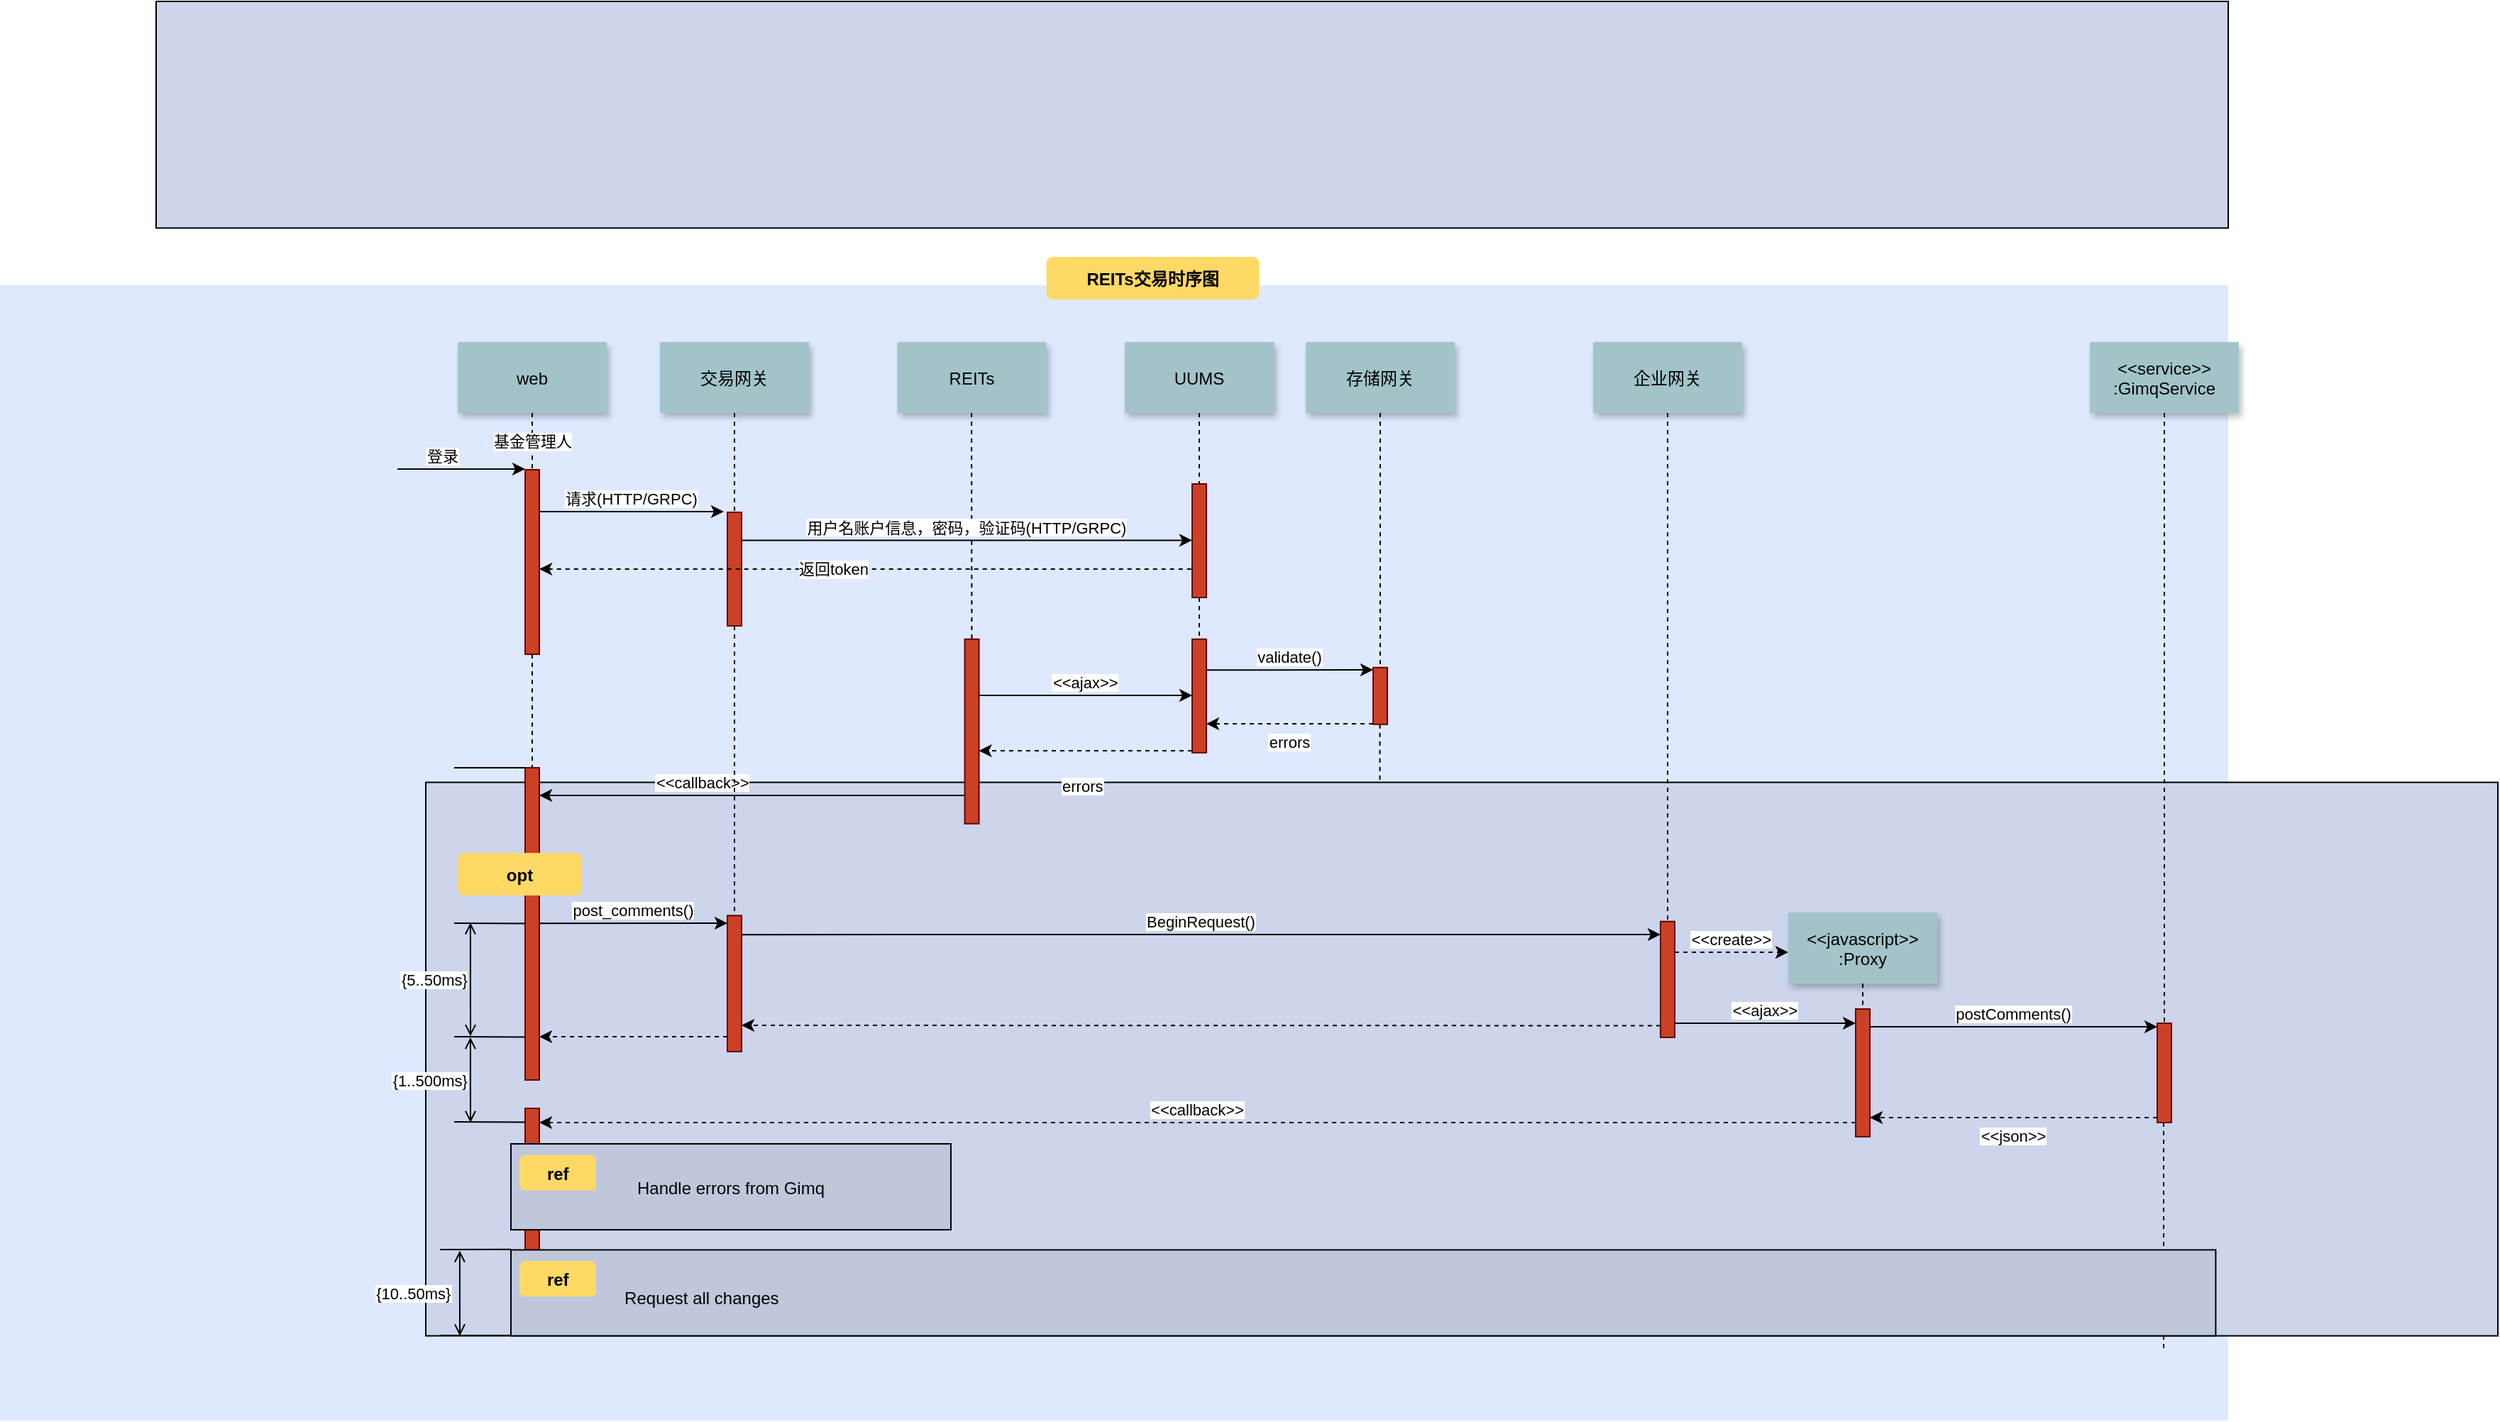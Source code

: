 <mxfile version="13.5.3" type="github" pages="2">
  <diagram name="Page-1" id="9361dd3d-8414-5efd-6122-117bd74ce7a7">
    <mxGraphModel dx="2476" dy="1528" grid="1" gridSize="10" guides="1" tooltips="1" connect="1" arrows="1" fold="1" page="0" pageScale="1.5" pageWidth="826" pageHeight="1169" background="#ffffff" math="0" shadow="0">
      <root>
        <mxCell id="0" />
        <mxCell id="1" parent="0" />
        <mxCell id="69" value="" style="fillColor=#DEE8FF;strokeColor=none" parent="1" vertex="1">
          <mxGeometry x="-170" y="20" width="1570" height="800" as="geometry" />
        </mxCell>
        <mxCell id="20" value="" style="fillColor=#CCD5EB" parent="1" vertex="1">
          <mxGeometry x="130" y="370.28" width="1460" height="390" as="geometry" />
        </mxCell>
        <mxCell id="81" value="" style="edgeStyle=elbowEdgeStyle;elbow=horizontal;endArrow=none;dashed=1" parent="1" edge="1">
          <mxGeometry x="1460" y="437.894" width="100" height="100" as="geometry">
            <mxPoint x="1354.5" y="610" as="sourcePoint" />
            <mxPoint x="1354.5" y="770" as="targetPoint" />
          </mxGeometry>
        </mxCell>
        <mxCell id="2" value="" style="fillColor=#CC4125;strokeColor=#660000" parent="1" vertex="1">
          <mxGeometry x="200" y="150" width="10" height="130" as="geometry" />
        </mxCell>
        <mxCell id="3" value="登录" style="edgeStyle=none;verticalLabelPosition=top;verticalAlign=bottom;labelPosition=left;align=right" parent="1" edge="1">
          <mxGeometry x="110" y="49.5" width="100" height="100" as="geometry">
            <mxPoint x="110" y="149.5" as="sourcePoint" />
            <mxPoint x="200" y="149.5" as="targetPoint" />
          </mxGeometry>
        </mxCell>
        <mxCell id="4" value="web" style="shadow=1;fillColor=#A2C4C9;strokeColor=none" parent="1" vertex="1">
          <mxGeometry x="152.5" y="60" width="105" height="50" as="geometry" />
        </mxCell>
        <mxCell id="6" value="" style="fillColor=#CC4125;strokeColor=#660000" parent="1" vertex="1">
          <mxGeometry x="342.5" y="180" width="10" height="80" as="geometry" />
        </mxCell>
        <mxCell id="7" value="交易网关" style="shadow=1;fillColor=#A2C4C9;strokeColor=none" parent="1" vertex="1">
          <mxGeometry x="295" y="60" width="105" height="50" as="geometry" />
        </mxCell>
        <mxCell id="8" value="" style="edgeStyle=none;endArrow=none;dashed=1" parent="1" source="7" target="6" edge="1">
          <mxGeometry x="272.335" y="165" width="100" height="100" as="geometry">
            <mxPoint x="347.259" y="110" as="sourcePoint" />
            <mxPoint x="347.576" y="165" as="targetPoint" />
          </mxGeometry>
        </mxCell>
        <mxCell id="9" value="请求(HTTP/GRPC)" style="edgeStyle=none;verticalLabelPosition=top;verticalAlign=bottom" parent="1" edge="1">
          <mxGeometry x="220" y="92" width="100" height="100" as="geometry">
            <mxPoint x="210" y="179.5" as="sourcePoint" />
            <mxPoint x="340" y="179.5" as="targetPoint" />
          </mxGeometry>
        </mxCell>
        <mxCell id="15" value="REITs" style="shadow=1;fillColor=#A2C4C9;strokeColor=none" parent="1" vertex="1">
          <mxGeometry x="462.284" y="60.0" width="105" height="50" as="geometry" />
        </mxCell>
        <mxCell id="17" value="" style="fillColor=#CC4125;strokeColor=#660000" parent="1" vertex="1">
          <mxGeometry x="509.784" y="269.394" width="10" height="130" as="geometry" />
        </mxCell>
        <mxCell id="21" value="" style="fillColor=#CC4125;strokeColor=#660000" parent="1" vertex="1">
          <mxGeometry x="670" y="269.394" width="10" height="80" as="geometry" />
        </mxCell>
        <mxCell id="22" value="UUMS" style="shadow=1;fillColor=#A2C4C9;strokeColor=none" parent="1" vertex="1">
          <mxGeometry x="622.5" y="60" width="105" height="50" as="geometry" />
        </mxCell>
        <mxCell id="23" value="" style="edgeStyle=none;endArrow=none;dashed=1" parent="1" source="YypcNVnMSKggXqCYCxA9-91" target="21" edge="1">
          <mxGeometry x="614.488" y="175.0" width="100" height="100" as="geometry">
            <mxPoint x="674.653" y="110" as="sourcePoint" />
            <mxPoint x="674.653" y="260" as="targetPoint" />
          </mxGeometry>
        </mxCell>
        <mxCell id="24" value="存储网关" style="shadow=1;fillColor=#A2C4C9;strokeColor=none" parent="1" vertex="1">
          <mxGeometry x="750" y="60" width="105" height="50" as="geometry" />
        </mxCell>
        <mxCell id="25" value="" style="edgeStyle=none;endArrow=none;dashed=1" parent="1" source="24" target="26" edge="1">
          <mxGeometry x="727.335" y="165" width="100" height="100" as="geometry">
            <mxPoint x="802.259" y="110" as="sourcePoint" />
            <mxPoint x="802.576" y="165" as="targetPoint" />
          </mxGeometry>
        </mxCell>
        <mxCell id="26" value="" style="fillColor=#CC4125;strokeColor=#660000" parent="1" vertex="1">
          <mxGeometry x="797.5" y="289.394" width="10" height="40" as="geometry" />
        </mxCell>
        <mxCell id="27" value="&lt;&lt;ajax&gt;&gt;" style="edgeStyle=elbowEdgeStyle;elbow=vertical;verticalLabelPosition=top;verticalAlign=bottom" parent="1" source="17" target="21" edge="1">
          <mxGeometry x="540" y="270" width="100" height="100" as="geometry">
            <mxPoint x="540" y="370" as="sourcePoint" />
            <mxPoint x="640" y="270" as="targetPoint" />
            <Array as="points">
              <mxPoint x="600" y="309" />
              <mxPoint x="590" y="270" />
            </Array>
          </mxGeometry>
        </mxCell>
        <mxCell id="28" value="errors" style="edgeStyle=elbowEdgeStyle;elbow=vertical;dashed=1;verticalLabelPosition=bottom;verticalAlign=top" parent="1" source="21" target="17" edge="1">
          <mxGeometry width="100" height="100" as="geometry">
            <mxPoint x="529.784" y="280" as="sourcePoint" />
            <mxPoint x="680" y="280" as="targetPoint" />
            <Array as="points">
              <mxPoint x="593" y="348" />
            </Array>
            <mxPoint x="-2" y="12" as="offset" />
          </mxGeometry>
        </mxCell>
        <mxCell id="30" value="企业网关" style="shadow=1;fillColor=#A2C4C9;strokeColor=none" parent="1" vertex="1">
          <mxGeometry x="952.5" y="60" width="105" height="50" as="geometry" />
        </mxCell>
        <mxCell id="33" value="" style="edgeStyle=elbowEdgeStyle;elbow=horizontal;endArrow=none;dashed=1" parent="1" source="4" target="2" edge="1">
          <mxGeometry x="230.0" y="310" width="100" height="100" as="geometry">
            <mxPoint x="230.0" y="410" as="sourcePoint" />
            <mxPoint x="330" y="310" as="targetPoint" />
          </mxGeometry>
        </mxCell>
        <mxCell id="YypcNVnMSKggXqCYCxA9-98" value="&lt;span style=&quot;text-align: right&quot;&gt;基金管理人&lt;/span&gt;" style="edgeLabel;html=1;align=center;verticalAlign=middle;resizable=0;points=[];" vertex="1" connectable="0" parent="33">
          <mxGeometry relative="1" as="geometry">
            <mxPoint x="-0.1" as="offset" />
          </mxGeometry>
        </mxCell>
        <mxCell id="34" value="validate()" style="edgeStyle=elbowEdgeStyle;elbow=vertical;verticalLabelPosition=top;verticalAlign=bottom" parent="1" edge="1">
          <mxGeometry x="550" y="261.736" width="100" height="100" as="geometry">
            <mxPoint x="680" y="291.13" as="sourcePoint" />
            <mxPoint x="797.5" y="291.13" as="targetPoint" />
            <Array as="points" />
          </mxGeometry>
        </mxCell>
        <mxCell id="35" value="errors" style="edgeStyle=elbowEdgeStyle;elbow=vertical;dashed=1;verticalLabelPosition=bottom;verticalAlign=top" parent="1" edge="1">
          <mxGeometry x="560" y="309.653" width="100" height="100" as="geometry">
            <mxPoint x="797.5" y="329.047" as="sourcePoint" />
            <mxPoint x="680" y="329.047" as="targetPoint" />
            <Array as="points" />
          </mxGeometry>
        </mxCell>
        <mxCell id="38" value="" style="edgeStyle=elbowEdgeStyle;elbow=horizontal;endArrow=none;dashed=1" parent="1" edge="1">
          <mxGeometry x="932.259" y="240" width="100" height="100" as="geometry">
            <mxPoint x="802.259" y="329.394" as="sourcePoint" />
            <mxPoint x="802.259" y="370" as="targetPoint" />
            <Array as="points">
              <mxPoint x="802.259" y="350" />
            </Array>
          </mxGeometry>
        </mxCell>
        <mxCell id="42" value="" style="fillColor=#CC4125;strokeColor=#660000" parent="1" vertex="1">
          <mxGeometry x="200" y="360" width="10" height="220" as="geometry" />
        </mxCell>
        <mxCell id="43" value="             &lt;&lt;callback&gt;&gt;                                " style="edgeStyle=elbowEdgeStyle;elbow=vertical;dashed=0;verticalLabelPosition=top;verticalAlign=bottom;align=right" parent="1" source="17" target="42" edge="1">
          <mxGeometry x="190" y="329.759" width="100" height="100" as="geometry">
            <mxPoint x="500" y="310" as="sourcePoint" />
            <mxPoint x="220" y="370" as="targetPoint" />
            <Array as="points" />
          </mxGeometry>
        </mxCell>
        <mxCell id="44" value="" style="edgeStyle=none;dashed=1;endArrow=none" parent="1" source="2" target="42" edge="1">
          <mxGeometry x="50" y="300" width="100" height="100" as="geometry">
            <mxPoint x="50" y="400" as="sourcePoint" />
            <mxPoint x="150" y="300" as="targetPoint" />
          </mxGeometry>
        </mxCell>
        <mxCell id="46" value="" style="edgeStyle=elbowEdgeStyle;elbow=vertical;endArrow=none" parent="1" source="42" edge="1">
          <mxGeometry x="60" y="310" width="100" height="100" as="geometry">
            <mxPoint x="60" y="410" as="sourcePoint" />
            <mxPoint x="150" y="360" as="targetPoint" />
          </mxGeometry>
        </mxCell>
        <mxCell id="48" value="" style="fillColor=#CC4125;strokeColor=#660000" parent="1" vertex="1">
          <mxGeometry x="342.5" y="464.167" width="10" height="95.833" as="geometry" />
        </mxCell>
        <mxCell id="49" value="" style="fillColor=#CC4125;strokeColor=#660000" parent="1" vertex="1">
          <mxGeometry x="1000" y="468.333" width="10" height="81.667" as="geometry" />
        </mxCell>
        <mxCell id="50" value="" style="edgeStyle=none;endArrow=none;dashed=1" parent="1" source="30" target="49" edge="1">
          <mxGeometry x="956.571" y="205" width="100" height="100" as="geometry">
            <mxPoint x="1031.736" y="150" as="sourcePoint" />
            <mxPoint x="1031.736" y="329.394" as="targetPoint" />
          </mxGeometry>
        </mxCell>
        <mxCell id="51" value="post_comments()" style="edgeStyle=elbowEdgeStyle;elbow=vertical;verticalLabelPosition=top;verticalAlign=bottom" parent="1" edge="1">
          <mxGeometry x="212.5" y="469.583" width="100" height="100" as="geometry">
            <mxPoint x="210" y="469.583" as="sourcePoint" />
            <mxPoint x="342.5" y="469.583" as="targetPoint" />
            <Array as="points" />
          </mxGeometry>
        </mxCell>
        <mxCell id="52" value="" style="edgeStyle=none;endArrow=none;dashed=1" parent="1" source="6" target="48" edge="1">
          <mxGeometry x="376.571" y="339.697" width="100" height="100" as="geometry">
            <mxPoint x="451.736" y="284.697" as="sourcePoint" />
            <mxPoint x="451.736" y="464.091" as="targetPoint" />
          </mxGeometry>
        </mxCell>
        <mxCell id="53" value="BeginRequest()" style="edgeStyle=elbowEdgeStyle;elbow=vertical;verticalLabelPosition=top;verticalAlign=bottom" parent="1" edge="1">
          <mxGeometry x="530" y="436.806" width="100" height="100" as="geometry">
            <mxPoint x="352.5" y="477.569" as="sourcePoint" />
            <mxPoint x="1000" y="477.569" as="targetPoint" />
            <Array as="points" />
          </mxGeometry>
        </mxCell>
        <mxCell id="54" value="" style="edgeStyle=elbowEdgeStyle;elbow=vertical;dashed=1;verticalLabelPosition=bottom;verticalAlign=top" parent="1" edge="1">
          <mxGeometry x="530" y="549.078" width="100" height="100" as="geometry">
            <mxPoint x="1000" y="541.736" as="sourcePoint" />
            <mxPoint x="352.5" y="541.736" as="targetPoint" />
            <Array as="points" />
          </mxGeometry>
        </mxCell>
        <mxCell id="55" value="&lt;&lt;javascript&gt;&gt;&#xa;:Proxy" style="shadow=1;fillColor=#A2C4C9;strokeColor=none" parent="1" vertex="1">
          <mxGeometry x="1090" y="462.083" width="105" height="50" as="geometry" />
        </mxCell>
        <mxCell id="56" value="" style="edgeStyle=none;endArrow=none;dashed=1" parent="1" source="55" target="57" edge="1">
          <mxGeometry x="1204.071" y="380.087" width="100" height="100" as="geometry">
            <mxPoint x="1279.236" y="325.087" as="sourcePoint" />
            <mxPoint x="1350" y="445.087" as="targetPoint" />
          </mxGeometry>
        </mxCell>
        <mxCell id="57" value="" style="fillColor=#CC4125;strokeColor=#660000" parent="1" vertex="1">
          <mxGeometry x="1137.5" y="530" width="10" height="90" as="geometry" />
        </mxCell>
        <mxCell id="58" value="" style="fillColor=#CC4125;strokeColor=#660000" parent="1" vertex="1">
          <mxGeometry x="1350" y="540" width="10" height="70" as="geometry" />
        </mxCell>
        <mxCell id="60" value="&lt;&lt;create&gt;&gt;" style="edgeStyle=elbowEdgeStyle;elbow=vertical;verticalLabelPosition=top;verticalAlign=bottom;dashed=1" parent="1" source="49" target="55" edge="1">
          <mxGeometry x="901.25" y="322.5" width="100" height="100" as="geometry">
            <mxPoint x="1031.25" y="351.894" as="sourcePoint" />
            <mxPoint x="1148.75" y="351.894" as="targetPoint" />
            <Array as="points" />
          </mxGeometry>
        </mxCell>
        <mxCell id="61" value="&lt;&lt;ajax&gt;&gt;" style="edgeStyle=elbowEdgeStyle;elbow=vertical;verticalLabelPosition=top;verticalAlign=bottom" parent="1" source="49" target="57" edge="1">
          <mxGeometry x="1065" y="359.5" width="100" height="100" as="geometry">
            <mxPoint x="1044.784" y="359.5" as="sourcePoint" />
            <mxPoint x="1195" y="359.5" as="targetPoint" />
            <Array as="points" />
          </mxGeometry>
        </mxCell>
        <mxCell id="62" value="postComments()" style="edgeStyle=elbowEdgeStyle;elbow=vertical;verticalLabelPosition=top;verticalAlign=bottom" parent="1" edge="1">
          <mxGeometry x="1225" y="309.5" width="100" height="100" as="geometry">
            <mxPoint x="1147.5" y="542.5" as="sourcePoint" />
            <mxPoint x="1350" y="542.5" as="targetPoint" />
            <Array as="points" />
          </mxGeometry>
        </mxCell>
        <mxCell id="63" value="&lt;&lt;json&gt;&gt;" style="edgeStyle=elbowEdgeStyle;elbow=vertical;dashed=1;verticalLabelPosition=bottom;verticalAlign=top" parent="1" edge="1">
          <mxGeometry x="1075" y="396" width="100" height="100" as="geometry">
            <mxPoint x="1350" y="606.5" as="sourcePoint" />
            <mxPoint x="1147.5" y="606.5" as="targetPoint" />
            <Array as="points" />
          </mxGeometry>
        </mxCell>
        <mxCell id="64" value="&lt;&lt;service&gt;&gt;&#xa;:GimqService" style="shadow=1;fillColor=#A2C4C9;strokeColor=none" parent="1" vertex="1">
          <mxGeometry x="1302.5" y="60" width="105" height="50" as="geometry" />
        </mxCell>
        <mxCell id="65" value="" style="edgeStyle=none;endArrow=none;dashed=1" parent="1" source="64" target="58" edge="1">
          <mxGeometry x="1174.071" y="210" width="100" height="100" as="geometry">
            <mxPoint x="1222.5" y="115" as="sourcePoint" />
            <mxPoint x="1222.5" y="445" as="targetPoint" />
          </mxGeometry>
        </mxCell>
        <mxCell id="66" value="" style="fillColor=#CC4125;strokeColor=#660000" parent="1" vertex="1">
          <mxGeometry x="200" y="600" width="10" height="130" as="geometry" />
        </mxCell>
        <mxCell id="67" value="" style="edgeStyle=elbowEdgeStyle;elbow=vertical;dashed=1;verticalLabelPosition=bottom;verticalAlign=top" parent="1" edge="1">
          <mxGeometry x="507.5" y="664.342" width="100" height="100" as="geometry">
            <mxPoint x="342.5" y="549.5" as="sourcePoint" />
            <mxPoint x="210" y="549.5" as="targetPoint" />
            <Array as="points" />
          </mxGeometry>
        </mxCell>
        <mxCell id="68" value="&lt;&lt;callback&gt;&gt;" style="edgeStyle=elbowEdgeStyle;elbow=vertical;dashed=1;verticalLabelPosition=bottom;verticalAlign=bottom" parent="1" source="57" target="66" edge="1">
          <mxGeometry x="540" y="559.078" width="100" height="100" as="geometry">
            <mxPoint x="1010" y="551.736" as="sourcePoint" />
            <mxPoint x="362.5" y="551.736" as="targetPoint" />
            <Array as="points" />
          </mxGeometry>
        </mxCell>
        <mxCell id="71" value="REITs交易时序图" style="rounded=1;fontStyle=1;fillColor=#FFD966;strokeColor=none" parent="1" vertex="1">
          <mxGeometry x="567.28" width="150" height="30" as="geometry" />
        </mxCell>
        <mxCell id="72" value="opt" style="rounded=1;fontStyle=1;fillColor=#FFD966;strokeColor=none" parent="1" vertex="1">
          <mxGeometry x="152.5" y="420" width="87.5" height="30" as="geometry" />
        </mxCell>
        <mxCell id="74" value="Handle errors from Gimq" style="fillColor=#BFC8DB" parent="1" vertex="1">
          <mxGeometry x="190" y="625" width="310" height="60.556" as="geometry" />
        </mxCell>
        <mxCell id="75" value="ref" style="rounded=1;fontStyle=1;fillColor=#FFD966;strokeColor=none" parent="1" vertex="1">
          <mxGeometry x="196.25" y="632.894" width="53.75" height="25" as="geometry" />
        </mxCell>
        <mxCell id="76" value="" style="align=left;fillColor=#BFC8DB" parent="1" vertex="1">
          <mxGeometry x="190.0" y="699.722" width="1201.194" height="60.556" as="geometry" />
        </mxCell>
        <mxCell id="77" value="ref" style="rounded=1;fontStyle=1;fillColor=#FFD966;strokeColor=none" parent="1" vertex="1">
          <mxGeometry x="196.25" y="707.616" width="53.75" height="25" as="geometry" />
        </mxCell>
        <mxCell id="78" value="Request all changes" style="text;align=left" parent="1" vertex="1">
          <mxGeometry x="268.056" y="720.116" width="351.806" height="26" as="geometry" />
        </mxCell>
        <mxCell id="82" value="" style="edgeStyle=elbowEdgeStyle;elbow=vertical;endArrow=none" parent="1" edge="1">
          <mxGeometry x="60.0" y="419.711" width="100" height="100" as="geometry">
            <mxPoint x="200" y="469.711" as="sourcePoint" />
            <mxPoint x="150.0" y="469.711" as="targetPoint" />
          </mxGeometry>
        </mxCell>
        <mxCell id="83" value="" style="edgeStyle=elbowEdgeStyle;elbow=vertical;endArrow=none" parent="1" edge="1">
          <mxGeometry x="60" y="499.711" width="100" height="100" as="geometry">
            <mxPoint x="200.0" y="549.711" as="sourcePoint" />
            <mxPoint x="150" y="549.711" as="targetPoint" />
          </mxGeometry>
        </mxCell>
        <mxCell id="84" value="" style="edgeStyle=elbowEdgeStyle;elbow=vertical;endArrow=none" parent="1" edge="1">
          <mxGeometry x="60.0" y="559.711" width="100" height="100" as="geometry">
            <mxPoint x="200" y="609.711" as="sourcePoint" />
            <mxPoint x="150.0" y="609.711" as="targetPoint" />
          </mxGeometry>
        </mxCell>
        <mxCell id="85" value="" style="edgeStyle=elbowEdgeStyle;elbow=vertical;endArrow=none" parent="1" edge="1">
          <mxGeometry x="50.0" y="649.433" width="100" height="100" as="geometry">
            <mxPoint x="190.0" y="699.433" as="sourcePoint" />
            <mxPoint x="140" y="699.433" as="targetPoint" />
          </mxGeometry>
        </mxCell>
        <mxCell id="86" value="" style="edgeStyle=elbowEdgeStyle;elbow=vertical;endArrow=none" parent="1" edge="1">
          <mxGeometry x="50.0" y="709.988" width="100" height="100" as="geometry">
            <mxPoint x="190.0" y="759.988" as="sourcePoint" />
            <mxPoint x="140.0" y="759.988" as="targetPoint" />
          </mxGeometry>
        </mxCell>
        <mxCell id="87" value="{5..50ms}" style="edgeStyle=elbowEdgeStyle;elbow=horizontal;startArrow=open;endArrow=open;labelPosition=left;align=right" parent="1" edge="1">
          <mxGeometry x="41.447" y="479.167" width="100" height="100" as="geometry">
            <mxPoint x="161.447" y="469.167" as="sourcePoint" />
            <mxPoint x="161.447" y="549.167" as="targetPoint" />
          </mxGeometry>
        </mxCell>
        <mxCell id="88" value="{1..500ms}" style="edgeStyle=elbowEdgeStyle;elbow=horizontal;startArrow=open;endArrow=open;labelPosition=left;align=right" parent="1" edge="1">
          <mxGeometry x="42.894" y="560" width="100" height="100" as="geometry">
            <mxPoint x="161.447" y="550" as="sourcePoint" />
            <mxPoint x="161.447" y="610" as="targetPoint" />
          </mxGeometry>
        </mxCell>
        <mxCell id="89" value="{10..50ms}" style="edgeStyle=elbowEdgeStyle;elbow=horizontal;startArrow=open;endArrow=open;labelPosition=left;align=right" parent="1" edge="1">
          <mxGeometry width="100" height="100" as="geometry">
            <mxPoint x="153.947" y="700.278" as="sourcePoint" />
            <mxPoint x="153.947" y="760.278" as="targetPoint" />
            <mxPoint x="-4.236" y="-0.278" as="offset" />
          </mxGeometry>
        </mxCell>
        <mxCell id="YypcNVnMSKggXqCYCxA9-90" value="" style="edgeStyle=none;endArrow=none;dashed=1" edge="1" parent="1" target="17">
          <mxGeometry x="454.038" y="175.0" width="100" height="100" as="geometry">
            <mxPoint x="514.55" y="110" as="sourcePoint" />
            <mxPoint x="514.55" y="269.394" as="targetPoint" />
          </mxGeometry>
        </mxCell>
        <mxCell id="YypcNVnMSKggXqCYCxA9-91" value="" style="fillColor=#CC4125;strokeColor=#660000" vertex="1" parent="1">
          <mxGeometry x="670" y="160.004" width="10" height="80" as="geometry" />
        </mxCell>
        <mxCell id="YypcNVnMSKggXqCYCxA9-92" value="" style="edgeStyle=none;endArrow=none;dashed=1" edge="1" parent="1" source="22" target="YypcNVnMSKggXqCYCxA9-91">
          <mxGeometry x="614.488" y="175.0" width="100" height="100" as="geometry">
            <mxPoint x="675" y="110" as="sourcePoint" />
            <mxPoint x="675" y="269.394" as="targetPoint" />
          </mxGeometry>
        </mxCell>
        <mxCell id="YypcNVnMSKggXqCYCxA9-93" value="用户名账户信息，密码，验证码(HTTP/GRPC)" style="edgeStyle=elbowEdgeStyle;elbow=vertical;verticalLabelPosition=top;verticalAlign=bottom;entryX=0;entryY=0.5;entryDx=0;entryDy=0;" edge="1" parent="1" target="YypcNVnMSKggXqCYCxA9-91">
          <mxGeometry x="372.72" y="199.72" width="100" height="100" as="geometry">
            <mxPoint x="352.504" y="199.72" as="sourcePoint" />
            <mxPoint x="620" y="200" as="targetPoint" />
            <Array as="points">
              <mxPoint x="422.72" y="199.72" />
            </Array>
          </mxGeometry>
        </mxCell>
        <mxCell id="YypcNVnMSKggXqCYCxA9-95" value="" style="edgeStyle=none;verticalLabelPosition=top;verticalAlign=bottom;endArrow=none;startArrow=classic;dashed=1;exitX=1;exitY=0.5;exitDx=0;exitDy=0;entryX=0;entryY=0.75;entryDx=0;entryDy=0;" edge="1" parent="1" target="YypcNVnMSKggXqCYCxA9-91">
          <mxGeometry x="407.5" y="132.159" width="100" height="100" as="geometry">
            <mxPoint x="210" y="220" as="sourcePoint" />
            <mxPoint x="527.5" y="219.659" as="targetPoint" />
            <Array as="points" />
          </mxGeometry>
        </mxCell>
        <mxCell id="YypcNVnMSKggXqCYCxA9-97" value="返回token" style="edgeLabel;html=1;align=center;verticalAlign=middle;resizable=0;points=[];" vertex="1" connectable="0" parent="YypcNVnMSKggXqCYCxA9-95">
          <mxGeometry relative="1" as="geometry">
            <mxPoint x="-23" as="offset" />
          </mxGeometry>
        </mxCell>
        <mxCell id="UpD4P_00_JOFMLl8YiXc-91" value="" style="fillColor=#CCD5EB" vertex="1" parent="1">
          <mxGeometry x="-60" y="-180" width="1460" height="159.69" as="geometry" />
        </mxCell>
      </root>
    </mxGraphModel>
  </diagram>
  <diagram id="u5ApIbTFqXXYxqOQHgdF" name="第 2 页">
    <mxGraphModel dx="2875" dy="1785" grid="1" gridSize="10" guides="1" tooltips="1" connect="1" arrows="1" fold="1" page="1" pageScale="1" pageWidth="827" pageHeight="1169" math="0" shadow="0">
      <root>
        <mxCell id="Qp8LGx2am25BI7LuQ1px-0" />
        <mxCell id="Qp8LGx2am25BI7LuQ1px-1" parent="Qp8LGx2am25BI7LuQ1px-0" />
        <mxCell id="DMQ4lBBP8DXpzSE-sa22-23" value="" style="rounded=1;whiteSpace=wrap;html=1;fontSize=22;strokeColor=#36393d;fillColor=#E0ECFF;" vertex="1" parent="Qp8LGx2am25BI7LuQ1px-1">
          <mxGeometry x="-1635" y="-220" width="2070" height="240" as="geometry" />
        </mxCell>
        <mxCell id="DMQ4lBBP8DXpzSE-sa22-21" value="" style="rounded=1;whiteSpace=wrap;html=1;fontSize=22;strokeColor=#36393d;fillColor=#E0ECFF;shadow=0;sketch=0;glass=0;" vertex="1" parent="Qp8LGx2am25BI7LuQ1px-1">
          <mxGeometry x="-1635" y="-490" width="2070" height="240" as="geometry" />
        </mxCell>
        <mxCell id="DMQ4lBBP8DXpzSE-sa22-19" value="" style="rounded=1;whiteSpace=wrap;html=1;fontSize=22;strokeColor=#36393d;fillColor=#E0ECFF;" vertex="1" parent="Qp8LGx2am25BI7LuQ1px-1">
          <mxGeometry x="-1620" y="-960" width="2070" height="210" as="geometry" />
        </mxCell>
        <mxCell id="DMQ4lBBP8DXpzSE-sa22-17" value="" style="rounded=1;whiteSpace=wrap;html=1;fontSize=22;strokeColor=#36393d;fillColor=#E0ECFF;" vertex="1" parent="Qp8LGx2am25BI7LuQ1px-1">
          <mxGeometry x="-1620" y="-720" width="2070" height="160" as="geometry" />
        </mxCell>
        <mxCell id="zfv1P-phXISMb_NBBrQO-0" value="" style="fillColor=#DEE8FF;strokeColor=none" vertex="1" parent="Qp8LGx2am25BI7LuQ1px-1">
          <mxGeometry x="500" y="-1110" width="1920" height="1110" as="geometry" />
        </mxCell>
        <mxCell id="zfv1P-phXISMb_NBBrQO-1" value="" style="fillColor=#CCD5EB" vertex="1" parent="Qp8LGx2am25BI7LuQ1px-1">
          <mxGeometry x="-1470" y="550" width="1460" height="390" as="geometry" />
        </mxCell>
        <mxCell id="zfv1P-phXISMb_NBBrQO-73" value="REITs交易时序图" style="rounded=1;fontStyle=1;fillColor=#FFD966;strokeColor=none;fontSize=22;" vertex="1" parent="Qp8LGx2am25BI7LuQ1px-1">
          <mxGeometry x="-827" y="-1160" width="307" height="60" as="geometry" />
        </mxCell>
        <mxCell id="zfv1P-phXISMb_NBBrQO-75" value="&lt;font style=&quot;font-size: 24px&quot;&gt;&lt;b&gt;web&lt;/b&gt;&lt;/font&gt;" style="rounded=1;whiteSpace=wrap;html=1;fillColor=#ffcd28;fontSize=22;gradientColor=#ffa500;strokeColor=#d79b00;" vertex="1" parent="Qp8LGx2am25BI7LuQ1px-1">
          <mxGeometry x="-1470" y="-1050" width="170" height="60" as="geometry" />
        </mxCell>
        <mxCell id="zfv1P-phXISMb_NBBrQO-76" value="&lt;font style=&quot;font-size: 24px&quot;&gt;&lt;b&gt;交易网关&lt;/b&gt;&lt;/font&gt;" style="rounded=1;whiteSpace=wrap;html=1;fillColor=#dae8fc;fontSize=22;gradientColor=#7ea6e0;strokeColor=#6c8ebf;" vertex="1" parent="Qp8LGx2am25BI7LuQ1px-1">
          <mxGeometry x="-1190" y="-1050" width="170" height="60" as="geometry" />
        </mxCell>
        <mxCell id="zfv1P-phXISMb_NBBrQO-77" value="&lt;b&gt;&lt;font style=&quot;font-size: 24px&quot;&gt;REITs服务&lt;/font&gt;&lt;/b&gt;" style="rounded=1;whiteSpace=wrap;html=1;fillColor=#d5e8d4;fontSize=22;gradientColor=#97d077;strokeColor=#82b366;" vertex="1" parent="Qp8LGx2am25BI7LuQ1px-1">
          <mxGeometry x="-940" y="-1050" width="170" height="60" as="geometry" />
        </mxCell>
        <mxCell id="zfv1P-phXISMb_NBBrQO-78" value="&lt;b&gt;&lt;font style=&quot;font-size: 24px&quot;&gt;UUMS&lt;/font&gt;&lt;/b&gt;" style="rounded=1;whiteSpace=wrap;html=1;fillColor=#fff2cc;fontSize=22;gradientColor=#ffd966;strokeColor=#d6b656;" vertex="1" parent="Qp8LGx2am25BI7LuQ1px-1">
          <mxGeometry x="-650" y="-1050" width="170" height="60" as="geometry" />
        </mxCell>
        <mxCell id="DMQ4lBBP8DXpzSE-sa22-0" value="&lt;font style=&quot;font-size: 24px&quot;&gt;&lt;b&gt;存储网关&lt;/b&gt;&lt;/font&gt;" style="rounded=1;whiteSpace=wrap;html=1;fillColor=#f5f5f5;fontSize=22;gradientColor=#b3b3b3;strokeColor=#666666;" vertex="1" parent="Qp8LGx2am25BI7LuQ1px-1">
          <mxGeometry x="-390" y="-1050" width="170" height="60" as="geometry" />
        </mxCell>
        <mxCell id="DMQ4lBBP8DXpzSE-sa22-1" value="&lt;b&gt;&lt;font style=&quot;font-size: 24px&quot;&gt;企业网关&lt;/font&gt;&lt;/b&gt;" style="rounded=1;whiteSpace=wrap;html=1;fillColor=#dae8fc;fontSize=22;gradientColor=#7ea6e0;strokeColor=#6c8ebf;" vertex="1" parent="Qp8LGx2am25BI7LuQ1px-1">
          <mxGeometry x="-130" y="-1050" width="170" height="60" as="geometry" />
        </mxCell>
        <mxCell id="DMQ4lBBP8DXpzSE-sa22-2" value="&lt;b&gt;&lt;font style=&quot;font-size: 24px&quot;&gt;业管平台&lt;/font&gt;&lt;/b&gt;" style="rounded=1;whiteSpace=wrap;html=1;fillColor=#e6d0de;fontSize=22;gradientColor=#d5739d;strokeColor=#996185;" vertex="1" parent="Qp8LGx2am25BI7LuQ1px-1">
          <mxGeometry x="110" y="-1050" width="170" height="60" as="geometry" />
        </mxCell>
        <mxCell id="DMQ4lBBP8DXpzSE-sa22-8" value="" style="endArrow=none;dashed=1;html=1;fontSize=22;entryX=0.441;entryY=0.999;entryDx=0;entryDy=0;entryPerimeter=0;" edge="1" parent="Qp8LGx2am25BI7LuQ1px-1" source="m6hWaUQ9fFUowQkMyECI-0" target="zfv1P-phXISMb_NBBrQO-75">
          <mxGeometry width="50" height="50" relative="1" as="geometry">
            <mxPoint x="-1400" y="250" as="sourcePoint" />
            <mxPoint x="-1390" y="-990" as="targetPoint" />
          </mxGeometry>
        </mxCell>
        <mxCell id="DMQ4lBBP8DXpzSE-sa22-9" value="" style="endArrow=none;dashed=1;html=1;fontSize=22;entryX=0.44;entryY=1.009;entryDx=0;entryDy=0;entryPerimeter=0;" edge="1" parent="Qp8LGx2am25BI7LuQ1px-1" source="m6hWaUQ9fFUowQkMyECI-36" target="DMQ4lBBP8DXpzSE-sa22-0">
          <mxGeometry width="50" height="50" relative="1" as="geometry">
            <mxPoint x="-310" y="240" as="sourcePoint" />
            <mxPoint x="-317" y="-989" as="targetPoint" />
          </mxGeometry>
        </mxCell>
        <mxCell id="DMQ4lBBP8DXpzSE-sa22-10" value="" style="endArrow=none;dashed=1;html=1;fontSize=22;" edge="1" parent="Qp8LGx2am25BI7LuQ1px-1" source="m6hWaUQ9fFUowQkMyECI-12">
          <mxGeometry width="50" height="50" relative="1" as="geometry">
            <mxPoint x="-566" y="240" as="sourcePoint" />
            <mxPoint x="-566.25" y="-990" as="targetPoint" />
          </mxGeometry>
        </mxCell>
        <mxCell id="DMQ4lBBP8DXpzSE-sa22-11" value="" style="endArrow=none;dashed=1;html=1;fontSize=22;" edge="1" parent="Qp8LGx2am25BI7LuQ1px-1" source="m6hWaUQ9fFUowQkMyECI-39">
          <mxGeometry width="50" height="50" relative="1" as="geometry">
            <mxPoint x="-850" y="240" as="sourcePoint" />
            <mxPoint x="-850" y="-990" as="targetPoint" />
          </mxGeometry>
        </mxCell>
        <mxCell id="DMQ4lBBP8DXpzSE-sa22-12" value="" style="endArrow=none;dashed=1;html=1;fontSize=22;" edge="1" parent="Qp8LGx2am25BI7LuQ1px-1" source="m6hWaUQ9fFUowQkMyECI-5">
          <mxGeometry width="50" height="50" relative="1" as="geometry">
            <mxPoint x="-1106" y="240" as="sourcePoint" />
            <mxPoint x="-1106.25" y="-990" as="targetPoint" />
          </mxGeometry>
        </mxCell>
        <mxCell id="DMQ4lBBP8DXpzSE-sa22-13" value="" style="endArrow=none;dashed=1;html=1;fontSize=22;" edge="1" parent="Qp8LGx2am25BI7LuQ1px-1" source="m6hWaUQ9fFUowQkMyECI-54">
          <mxGeometry width="50" height="50" relative="1" as="geometry">
            <mxPoint x="-46" y="-530" as="sourcePoint" />
            <mxPoint x="-45.83" y="-990" as="targetPoint" />
          </mxGeometry>
        </mxCell>
        <mxCell id="DMQ4lBBP8DXpzSE-sa22-14" value="" style="endArrow=none;dashed=1;html=1;fontSize=22;" edge="1" parent="Qp8LGx2am25BI7LuQ1px-1">
          <mxGeometry width="50" height="50" relative="1" as="geometry">
            <mxPoint x="194" y="-520" as="sourcePoint" />
            <mxPoint x="194.17" y="-990" as="targetPoint" />
          </mxGeometry>
        </mxCell>
        <mxCell id="DMQ4lBBP8DXpzSE-sa22-18" value="登录认证" style="text;html=1;resizable=0;autosize=1;align=center;verticalAlign=middle;points=[];fillColor=none;strokeColor=none;rounded=0;fontSize=22;" vertex="1" parent="Qp8LGx2am25BI7LuQ1px-1">
          <mxGeometry x="-1635" y="-630" width="100" height="30" as="geometry" />
        </mxCell>
        <mxCell id="DMQ4lBBP8DXpzSE-sa22-24" value="REITs交易" style="text;html=1;resizable=0;autosize=1;align=center;verticalAlign=middle;points=[];fillColor=none;strokeColor=none;rounded=0;fontSize=22;" vertex="1" parent="Qp8LGx2am25BI7LuQ1px-1">
          <mxGeometry x="-1635" y="-130" width="120" height="30" as="geometry" />
        </mxCell>
        <mxCell id="DMQ4lBBP8DXpzSE-sa22-25" value="" style="shape=umlActor;verticalLabelPosition=bottom;verticalAlign=top;html=1;outlineConnect=0;fillColor=#E0ECFF;fontSize=22;" vertex="1" parent="Qp8LGx2am25BI7LuQ1px-1">
          <mxGeometry x="-1350" y="-1035" width="20" height="30" as="geometry" />
        </mxCell>
        <mxCell id="m6hWaUQ9fFUowQkMyECI-0" value="" style="fillColor=#CC4125;strokeColor=#660000" vertex="1" parent="Qp8LGx2am25BI7LuQ1px-1">
          <mxGeometry x="-1400" y="-660" width="10" height="110" as="geometry" />
        </mxCell>
        <mxCell id="m6hWaUQ9fFUowQkMyECI-1" value="" style="endArrow=none;dashed=1;html=1;fontSize=22;" edge="1" parent="Qp8LGx2am25BI7LuQ1px-1" target="m6hWaUQ9fFUowQkMyECI-0">
          <mxGeometry width="50" height="50" relative="1" as="geometry">
            <mxPoint x="-1395" y="-560" as="sourcePoint" />
            <mxPoint x="-1390.0" y="-990" as="targetPoint" />
          </mxGeometry>
        </mxCell>
        <mxCell id="m6hWaUQ9fFUowQkMyECI-2" value="基金申报" style="text;html=1;resizable=0;autosize=1;align=center;verticalAlign=middle;points=[];fillColor=none;strokeColor=none;rounded=0;fontSize=22;" vertex="1" parent="Qp8LGx2am25BI7LuQ1px-1">
          <mxGeometry x="-1635" y="-400" width="100" height="30" as="geometry" />
        </mxCell>
        <mxCell id="m6hWaUQ9fFUowQkMyECI-3" value="请求(REST/GRPC)" style="edgeStyle=none;verticalLabelPosition=top;verticalAlign=bottom;fontSize=22;" edge="1" parent="Qp8LGx2am25BI7LuQ1px-1">
          <mxGeometry y="240" width="100" height="100" as="geometry">
            <mxPoint x="-1390" y="-640" as="sourcePoint" />
            <mxPoint x="-1110" y="-640" as="targetPoint" />
            <mxPoint as="offset" />
          </mxGeometry>
        </mxCell>
        <mxCell id="m6hWaUQ9fFUowQkMyECI-4" value="账户信息，验证码(REST/GRPC)" style="edgeStyle=none;verticalLabelPosition=top;verticalAlign=bottom;entryX=0.25;entryY=0;entryDx=0;entryDy=0;fontSize=22;" edge="1" parent="Qp8LGx2am25BI7LuQ1px-1" target="m6hWaUQ9fFUowQkMyECI-12">
          <mxGeometry x="-1130" y="-717.5" width="100" height="100" as="geometry">
            <mxPoint x="-1097" y="-630" as="sourcePoint" />
            <mxPoint x="-860" y="-630" as="targetPoint" />
          </mxGeometry>
        </mxCell>
        <mxCell id="m6hWaUQ9fFUowQkMyECI-5" value="" style="fillColor=#CC4125;strokeColor=#660000" vertex="1" parent="Qp8LGx2am25BI7LuQ1px-1">
          <mxGeometry x="-1110" y="-640" width="10" height="40" as="geometry" />
        </mxCell>
        <mxCell id="m6hWaUQ9fFUowQkMyECI-6" value="" style="endArrow=none;dashed=1;html=1;fontSize=22;" edge="1" parent="Qp8LGx2am25BI7LuQ1px-1" target="m6hWaUQ9fFUowQkMyECI-5">
          <mxGeometry width="50" height="50" relative="1" as="geometry">
            <mxPoint x="-1106" y="240.0" as="sourcePoint" />
            <mxPoint x="-1106.25" y="-990" as="targetPoint" />
          </mxGeometry>
        </mxCell>
        <mxCell id="m6hWaUQ9fFUowQkMyECI-12" value="" style="fillColor=#CC4125;strokeColor=#660000" vertex="1" parent="Qp8LGx2am25BI7LuQ1px-1">
          <mxGeometry x="-570" y="-630" width="10" height="50" as="geometry" />
        </mxCell>
        <mxCell id="m6hWaUQ9fFUowQkMyECI-13" value="" style="endArrow=none;dashed=1;html=1;fontSize=22;" edge="1" parent="Qp8LGx2am25BI7LuQ1px-1" target="m6hWaUQ9fFUowQkMyECI-12">
          <mxGeometry width="50" height="50" relative="1" as="geometry">
            <mxPoint x="-566.0" y="240" as="sourcePoint" />
            <mxPoint x="-566.25" y="-990" as="targetPoint" />
          </mxGeometry>
        </mxCell>
        <mxCell id="m6hWaUQ9fFUowQkMyECI-14" value="" style="edgeStyle=none;verticalLabelPosition=top;verticalAlign=bottom;endArrow=none;startArrow=classic;dashed=1;entryX=0;entryY=1;entryDx=0;entryDy=0;" edge="1" parent="Qp8LGx2am25BI7LuQ1px-1" target="m6hWaUQ9fFUowQkMyECI-12">
          <mxGeometry x="-832.5" y="-683.341" width="100" height="100" as="geometry">
            <mxPoint x="-1387" y="-580" as="sourcePoint" />
            <mxPoint x="-570" y="-595.496" as="targetPoint" />
            <Array as="points" />
          </mxGeometry>
        </mxCell>
        <mxCell id="m6hWaUQ9fFUowQkMyECI-15" value="&lt;font style=&quot;font-size: 22px&quot;&gt;返回token&lt;/font&gt;" style="edgeLabel;html=1;align=center;verticalAlign=middle;resizable=0;points=[];" vertex="1" connectable="0" parent="m6hWaUQ9fFUowQkMyECI-14">
          <mxGeometry relative="1" as="geometry">
            <mxPoint x="-23" as="offset" />
          </mxGeometry>
        </mxCell>
        <mxCell id="m6hWaUQ9fFUowQkMyECI-20" value="" style="endArrow=none;dashed=1;html=1;fontSize=22;" edge="1" parent="Qp8LGx2am25BI7LuQ1px-1">
          <mxGeometry width="50" height="50" relative="1" as="geometry">
            <mxPoint x="-1400.0" y="250" as="sourcePoint" />
            <mxPoint x="-1395.47" y="-570" as="targetPoint" />
          </mxGeometry>
        </mxCell>
        <mxCell id="m6hWaUQ9fFUowQkMyECI-22" value="" style="endArrow=none;dashed=1;html=1;fontSize=22;" edge="1" parent="Qp8LGx2am25BI7LuQ1px-1">
          <mxGeometry width="50" height="50" relative="1" as="geometry">
            <mxPoint x="-50.0" y="240" as="sourcePoint" />
            <mxPoint x="-45.26" y="-535" as="targetPoint" />
          </mxGeometry>
        </mxCell>
        <mxCell id="m6hWaUQ9fFUowQkMyECI-24" value="" style="endArrow=none;dashed=1;html=1;fontSize=22;" edge="1" parent="Qp8LGx2am25BI7LuQ1px-1">
          <mxGeometry width="50" height="50" relative="1" as="geometry">
            <mxPoint x="190.0" y="240" as="sourcePoint" />
            <mxPoint x="194.737" y="-525" as="targetPoint" />
          </mxGeometry>
        </mxCell>
        <mxCell id="m6hWaUQ9fFUowQkMyECI-32" value="盘前初始化" style="text;html=1;resizable=0;autosize=1;align=center;verticalAlign=middle;points=[];fillColor=none;strokeColor=none;rounded=0;fontSize=22;" vertex="1" parent="Qp8LGx2am25BI7LuQ1px-1">
          <mxGeometry x="-1635" y="-870" width="130" height="30" as="geometry" />
        </mxCell>
        <mxCell id="m6hWaUQ9fFUowQkMyECI-36" value="" style="fillColor=#CC4125;strokeColor=#660000" vertex="1" parent="Qp8LGx2am25BI7LuQ1px-1">
          <mxGeometry x="-320" y="-940" width="10" height="50" as="geometry" />
        </mxCell>
        <mxCell id="m6hWaUQ9fFUowQkMyECI-37" value="" style="endArrow=none;dashed=1;html=1;fontSize=22;" edge="1" parent="Qp8LGx2am25BI7LuQ1px-1" target="m6hWaUQ9fFUowQkMyECI-36">
          <mxGeometry width="50" height="50" relative="1" as="geometry">
            <mxPoint x="-310" y="240" as="sourcePoint" />
            <mxPoint x="-310" y="-990" as="targetPoint" />
          </mxGeometry>
        </mxCell>
        <mxCell id="m6hWaUQ9fFUowQkMyECI-39" value="" style="fillColor=#CC4125;strokeColor=#660000" vertex="1" parent="Qp8LGx2am25BI7LuQ1px-1">
          <mxGeometry x="-860" y="-910" width="10" height="130" as="geometry" />
        </mxCell>
        <mxCell id="m6hWaUQ9fFUowQkMyECI-40" value="" style="endArrow=none;dashed=1;html=1;fontSize=22;" edge="1" parent="Qp8LGx2am25BI7LuQ1px-1" target="m6hWaUQ9fFUowQkMyECI-39">
          <mxGeometry width="50" height="50" relative="1" as="geometry">
            <mxPoint x="-850" y="240" as="sourcePoint" />
            <mxPoint x="-850" y="-990.0" as="targetPoint" />
          </mxGeometry>
        </mxCell>
        <mxCell id="m6hWaUQ9fFUowQkMyECI-47" value="" style="endArrow=none;dashed=1;html=1;fontSize=22;" edge="1" parent="Qp8LGx2am25BI7LuQ1px-1">
          <mxGeometry width="50" height="50" relative="1" as="geometry">
            <mxPoint x="-46" y="-530" as="sourcePoint" />
            <mxPoint x="-45.098" y="-760" as="targetPoint" />
          </mxGeometry>
        </mxCell>
        <mxCell id="m6hWaUQ9fFUowQkMyECI-49" value="&lt;span style=&quot;background-color: rgb(255 , 255 , 255)&quot;&gt;获取参与用户的信息和基金产品信息&lt;/span&gt;&lt;span style=&quot;background-color: rgb(255 , 255 , 255)&quot;&gt;(REST/FTP)&lt;/span&gt;" style="text;html=1;resizable=0;autosize=1;align=center;verticalAlign=middle;points=[];fillColor=none;strokeColor=none;rounded=0;shadow=0;glass=0;sketch=0;fontSize=22;" vertex="1" parent="Qp8LGx2am25BI7LuQ1px-1">
          <mxGeometry x="-845" y="-840" width="490" height="30" as="geometry" />
        </mxCell>
        <mxCell id="m6hWaUQ9fFUowQkMyECI-54" value="" style="fillColor=#CC4125;strokeColor=#660000" vertex="1" parent="Qp8LGx2am25BI7LuQ1px-1">
          <mxGeometry x="-50" y="-900" width="10" height="70" as="geometry" />
        </mxCell>
        <mxCell id="m6hWaUQ9fFUowQkMyECI-55" value="" style="endArrow=none;dashed=1;html=1;fontSize=22;" edge="1" parent="Qp8LGx2am25BI7LuQ1px-1" target="m6hWaUQ9fFUowQkMyECI-54">
          <mxGeometry width="50" height="50" relative="1" as="geometry">
            <mxPoint x="-45" y="-750" as="sourcePoint" />
            <mxPoint x="-45.83" y="-990" as="targetPoint" />
          </mxGeometry>
        </mxCell>
        <mxCell id="m6hWaUQ9fFUowQkMyECI-56" value="" style="endArrow=classic;html=1;fontSize=22;exitX=0.75;exitY=0;exitDx=0;exitDy=0;" edge="1" parent="Qp8LGx2am25BI7LuQ1px-1" source="m6hWaUQ9fFUowQkMyECI-39">
          <mxGeometry width="50" height="50" relative="1" as="geometry">
            <mxPoint x="-690" y="-830" as="sourcePoint" />
            <mxPoint x="-320" y="-908" as="targetPoint" />
          </mxGeometry>
        </mxCell>
        <mxCell id="m6hWaUQ9fFUowQkMyECI-60" value="&lt;span style=&quot;background-color: rgb(255 , 255 , 255)&quot;&gt;申请材料、公告文件等&lt;/span&gt;" style="text;html=1;resizable=0;autosize=1;align=center;verticalAlign=middle;points=[];fillColor=none;strokeColor=none;rounded=0;shadow=0;glass=0;sketch=0;fontSize=22;" vertex="1" parent="Qp8LGx2am25BI7LuQ1px-1">
          <mxGeometry x="-710" y="-950" width="240" height="30" as="geometry" />
        </mxCell>
      </root>
    </mxGraphModel>
  </diagram>
</mxfile>

